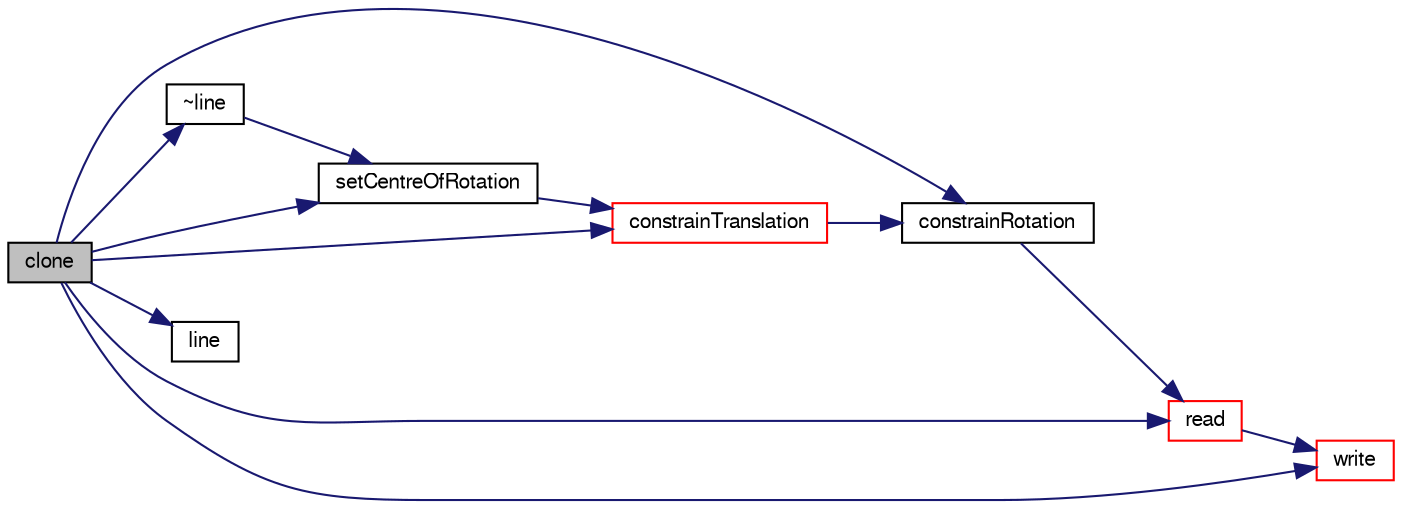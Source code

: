 digraph "clone"
{
  bgcolor="transparent";
  edge [fontname="FreeSans",fontsize="10",labelfontname="FreeSans",labelfontsize="10"];
  node [fontname="FreeSans",fontsize="10",shape=record];
  rankdir="LR";
  Node65 [label="clone",height=0.2,width=0.4,color="black", fillcolor="grey75", style="filled", fontcolor="black"];
  Node65 -> Node66 [color="midnightblue",fontsize="10",style="solid",fontname="FreeSans"];
  Node66 [label="constrainRotation",height=0.2,width=0.4,color="black",URL="$a29482.html#a5ed0f908100ee6c7a1b91fb87f4dad36",tooltip="Apply and accumulate rotational constraints. "];
  Node66 -> Node67 [color="midnightblue",fontsize="10",style="solid",fontname="FreeSans"];
  Node67 [label="read",height=0.2,width=0.4,color="red",URL="$a29482.html#a64da2087e03e55d0dddd0cd6e5ac05ea",tooltip="Update properties from given dictionary. "];
  Node67 -> Node113 [color="midnightblue",fontsize="10",style="solid",fontname="FreeSans"];
  Node113 [label="write",height=0.2,width=0.4,color="red",URL="$a29482.html#a293fdfec8bdfbd5c3913ab4c9f3454ff",tooltip="Write. "];
  Node65 -> Node117 [color="midnightblue",fontsize="10",style="solid",fontname="FreeSans"];
  Node117 [label="constrainTranslation",height=0.2,width=0.4,color="red",URL="$a29482.html#a9221de3c2d648e898a823a0d45beaf4f",tooltip="Apply and accumulate translational constraints. "];
  Node117 -> Node66 [color="midnightblue",fontsize="10",style="solid",fontname="FreeSans"];
  Node65 -> Node122 [color="midnightblue",fontsize="10",style="solid",fontname="FreeSans"];
  Node122 [label="line",height=0.2,width=0.4,color="black",URL="$a29482.html#afb5438a309059c8db31a14fe44f4a061",tooltip="Construct from components. "];
  Node65 -> Node67 [color="midnightblue",fontsize="10",style="solid",fontname="FreeSans"];
  Node65 -> Node123 [color="midnightblue",fontsize="10",style="solid",fontname="FreeSans"];
  Node123 [label="setCentreOfRotation",height=0.2,width=0.4,color="black",URL="$a29482.html#a4b730eceb0998b48ca13ce34ebd426b3",tooltip="Set the centre of rotation to the projection of the. "];
  Node123 -> Node117 [color="midnightblue",fontsize="10",style="solid",fontname="FreeSans"];
  Node65 -> Node113 [color="midnightblue",fontsize="10",style="solid",fontname="FreeSans"];
  Node65 -> Node124 [color="midnightblue",fontsize="10",style="solid",fontname="FreeSans"];
  Node124 [label="~line",height=0.2,width=0.4,color="black",URL="$a29482.html#a62ad19fe35866dfbfebb82ec8fad41d7",tooltip="Destructor. "];
  Node124 -> Node123 [color="midnightblue",fontsize="10",style="solid",fontname="FreeSans"];
}
